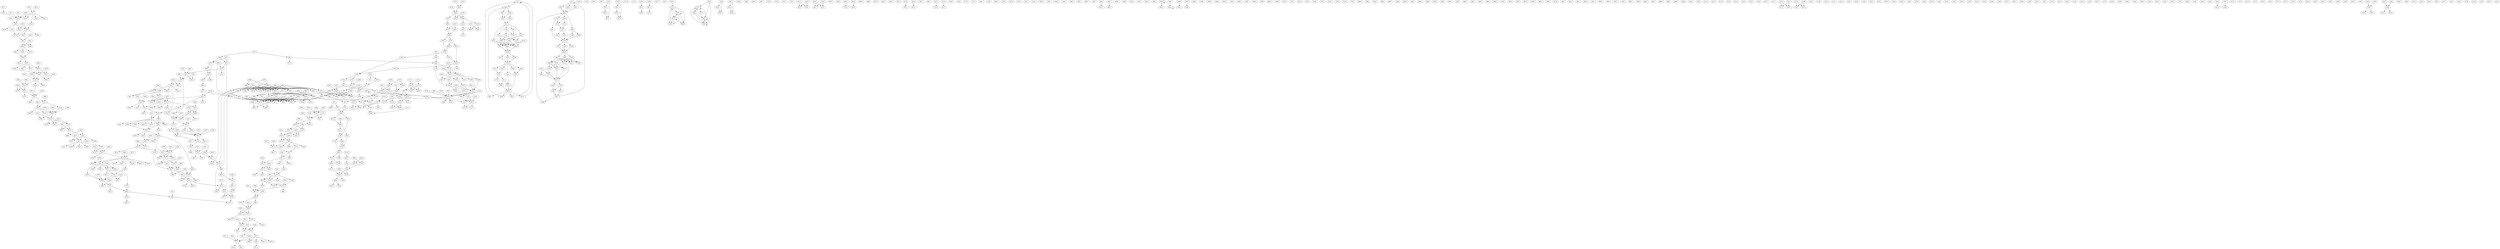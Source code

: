 digraph adj {
graph [k=96]
edge [d=-95]
"41+" [l=103 C=2040]
"41-" [l=103 C=2040]
"126+" [l=124 C=7395]
"126-" [l=124 C=7395]
"128+" [l=100 C=1275]
"128-" [l=100 C=1275]
"137+" [l=96 C=255]
"137-" [l=96 C=255]
"143+" [l=162 C=17085]
"143-" [l=162 C=17085]
"151+" [l=191 C=11500]
"151-" [l=191 C=11500]
"158+" [l=122 C=6885]
"158-" [l=122 C=6885]
"169+" [l=96 C=255]
"169-" [l=96 C=255]
"211+" [l=2666 C=58666]
"211-" [l=2666 C=58666]
"229+" [l=100 C=1275]
"229-" [l=100 C=1275]
"253+" [l=190 C=7638]
"253-" [l=190 C=7638]
"286+" [l=96 C=255]
"286-" [l=96 C=255]
"341+" [l=156 C=3469]
"341-" [l=156 C=3469]
"373+" [l=122 C=6885]
"373-" [l=122 C=6885]
"378+" [l=98 C=765]
"378-" [l=98 C=765]
"413+" [l=101 C=1530]
"413-" [l=101 C=1530]
"421+" [l=97 C=510]
"421-" [l=97 C=510]
"427+" [l=101 C=1530]
"427-" [l=101 C=1530]
"432+" [l=130 C=8925]
"432-" [l=130 C=8925]
"434+" [l=102 C=1785]
"434-" [l=102 C=1785]
"438+" [l=122 C=6885]
"438-" [l=122 C=6885]
"490+" [l=131 C=9180]
"490-" [l=131 C=9180]
"502+" [l=136 C=10455]
"502-" [l=136 C=10455]
"505+" [l=103 C=2040]
"505-" [l=103 C=2040]
"543+" [l=199 C=26520]
"543-" [l=199 C=26520]
"562+" [l=101 C=1530]
"562-" [l=101 C=1530]
"576+" [l=264 C=5717]
"576-" [l=264 C=5717]
"596+" [l=191 C=24480]
"596-" [l=191 C=24480]
"602+" [l=96 C=255]
"602-" [l=96 C=255]
"623+" [l=105 C=2550]
"623-" [l=105 C=2550]
"632+" [l=101 C=1530]
"632-" [l=101 C=1530]
"633+" [l=112 C=4335]
"633-" [l=112 C=4335]
"690+" [l=191 C=356]
"690-" [l=191 C=356]
"723+" [l=96 C=255]
"723-" [l=96 C=255]
"823+" [l=99 C=1020]
"823-" [l=99 C=1020]
"881+" [l=111 C=4080]
"881-" [l=111 C=4080]
"939+" [l=192 C=1519]
"939-" [l=192 C=1519]
"941+" [l=662 C=81199]
"941-" [l=662 C=81199]
"944+" [l=188 C=3096]
"944-" [l=188 C=3096]
"1030+" [l=119 C=6120]
"1030-" [l=119 C=6120]
"1097+" [l=121 C=632]
"1097-" [l=121 C=632]
"1098+" [l=136 C=279]
"1098-" [l=136 C=279]
"1105+" [l=169 C=4773]
"1105-" [l=169 C=4773]
"1224+" [l=121 C=6630]
"1224-" [l=121 C=6630]
"1245+" [l=252 C=4226]
"1245-" [l=252 C=4226]
"1271+" [l=254 C=6317]
"1271-" [l=254 C=6317]
"1272+" [l=228 C=1945]
"1272-" [l=228 C=1945]
"1323+" [l=191 C=3669]
"1323-" [l=191 C=3669]
"1360+" [l=156 C=2979]
"1360-" [l=156 C=2979]
"1379+" [l=425 C=61928]
"1379-" [l=425 C=61928]
"1382+" [l=195 C=6155]
"1382-" [l=195 C=6155]
"1387+" [l=299 C=2414]
"1387-" [l=299 C=2414]
"1398+" [l=438 C=14581]
"1398-" [l=438 C=14581]
"1399+" [l=242 C=9334]
"1399-" [l=242 C=9334]
"1414+" [l=2257 C=20965]
"1414-" [l=2257 C=20965]
"1662+" [l=188 C=4591]
"1662-" [l=188 C=4591]
"1702+" [l=315 C=4962]
"1702-" [l=315 C=4962]
"1703+" [l=112 C=557]
"1703-" [l=112 C=557]
"1739+" [l=149 C=7715]
"1739-" [l=149 C=7715]
"1807+" [l=2004 C=19679]
"1807-" [l=2004 C=19679]
"1819+" [l=234 C=5225]
"1819-" [l=234 C=5225]
"1880+" [l=146 C=3256]
"1880-" [l=146 C=3256]
"1881+" [l=188 C=5776]
"1881-" [l=188 C=5776]
"1914+" [l=541 C=7983]
"1914-" [l=541 C=7983]
"1923+" [l=191 C=386]
"1923-" [l=191 C=386]
"1981+" [l=191 C=1361]
"1981-" [l=191 C=1361]
"2033+" [l=168 C=1405]
"2033-" [l=168 C=1405]
"2039+" [l=481 C=11459]
"2039-" [l=481 C=11459]
"2090+" [l=127 C=132]
"2090-" [l=127 C=132]
"2114+" [l=470 C=1719]
"2114-" [l=470 C=1719]
"2142+" [l=1036 C=13080]
"2142-" [l=1036 C=13080]
"2156+" [l=155 C=1858]
"2156-" [l=155 C=1858]
"2188+" [l=149 C=6130]
"2188-" [l=149 C=6130]
"2237+" [l=393 C=1520]
"2237-" [l=393 C=1520]
"2254+" [l=324 C=3491]
"2254-" [l=324 C=3491]
"2256+" [l=190 C=2515]
"2256-" [l=190 C=2515]
"2303+" [l=186 C=439]
"2303-" [l=186 C=439]
"2349+" [l=191 C=2168]
"2349-" [l=191 C=2168]
"2359+" [l=213 C=5250]
"2359-" [l=213 C=5250]
"2376+" [l=295 C=2174]
"2376-" [l=295 C=2174]
"2435+" [l=167 C=2440]
"2435-" [l=167 C=2440]
"2449+" [l=191 C=3702]
"2449-" [l=191 C=3702]
"2502+" [l=101 C=13]
"2502-" [l=101 C=13]
"2506+" [l=191 C=550]
"2506-" [l=191 C=550]
"2525+" [l=189 C=1216]
"2525-" [l=189 C=1216]
"2543+" [l=725 C=8896]
"2543-" [l=725 C=8896]
"2565+" [l=401 C=7234]
"2565-" [l=401 C=7234]
"2575+" [l=239 C=2176]
"2575-" [l=239 C=2176]
"2580+" [l=314 C=1360]
"2580-" [l=314 C=1360]
"2596+" [l=250 C=1111]
"2596-" [l=250 C=1111]
"2600+" [l=249 C=1713]
"2600-" [l=249 C=1713]
"2607+" [l=211 C=1064]
"2607-" [l=211 C=1064]
"2613+" [l=191 C=2308]
"2613-" [l=191 C=2308]
"2643+" [l=189 C=3394]
"2643-" [l=189 C=3394]
"2651+" [l=191 C=7791]
"2651-" [l=191 C=7791]
"2662+" [l=209 C=10607]
"2662-" [l=209 C=10607]
"2684+" [l=192 C=4289]
"2684-" [l=192 C=4289]
"2710+" [l=191 C=1729]
"2710-" [l=191 C=1729]
"2742+" [l=229 C=1062]
"2742-" [l=229 C=1062]
"2752+" [l=146 C=1914]
"2752-" [l=146 C=1914]
"2791+" [l=231 C=879]
"2791-" [l=231 C=879]
"2797+" [l=117 C=107]
"2797-" [l=117 C=107]
"2800+" [l=331 C=2303]
"2800-" [l=331 C=2303]
"2807+" [l=147 C=2162]
"2807-" [l=147 C=2162]
"2811+" [l=274 C=1185]
"2811-" [l=274 C=1185]
"2814+" [l=131 C=74]
"2814-" [l=131 C=74]
"2837+" [l=110 C=61]
"2837-" [l=110 C=61]
"2842+" [l=212 C=578]
"2842-" [l=212 C=578]
"2844+" [l=147 C=297]
"2844-" [l=147 C=297]
"2867+" [l=191 C=340]
"2867-" [l=191 C=340]
"2878+" [l=229 C=876]
"2878-" [l=229 C=876]
"2919+" [l=191 C=316]
"2919-" [l=191 C=316]
"2924+" [l=169 C=484]
"2924-" [l=169 C=484]
"2939+" [l=131 C=472]
"2939-" [l=131 C=472]
"2944+" [l=141 C=226]
"2944-" [l=141 C=226]
"2945+" [l=191 C=1641]
"2945-" [l=191 C=1641]
"2946+" [l=122 C=191]
"2946-" [l=122 C=191]
"2963+" [l=181 C=369]
"2963-" [l=181 C=369]
"2966+" [l=109 C=51]
"2966-" [l=109 C=51]
"2976+" [l=191 C=1165]
"2976-" [l=191 C=1165]
"2980+" [l=351 C=1442]
"2980-" [l=351 C=1442]
"3013+" [l=361 C=1401]
"3013-" [l=361 C=1401]
"3023+" [l=292 C=1091]
"3023-" [l=292 C=1091]
"3033+" [l=285 C=1348]
"3033-" [l=285 C=1348]
"3035+" [l=146 C=220]
"3035-" [l=146 C=220]
"3057+" [l=166 C=304]
"3057-" [l=166 C=304]
"3058+" [l=191 C=351]
"3058-" [l=191 C=351]
"3067+" [l=421 C=1689]
"3067-" [l=421 C=1689]
"3070+" [l=98 C=41]
"3070-" [l=98 C=41]
"3077+" [l=137 C=973]
"3077-" [l=137 C=973]
"3084+" [l=118 C=54]
"3084-" [l=118 C=54]
"3090+" [l=191 C=543]
"3090-" [l=191 C=543]
"3094+" [l=178 C=300]
"3094-" [l=178 C=300]
"3103+" [l=191 C=264]
"3103-" [l=191 C=264]
"3112+" [l=194 C=1484]
"3112-" [l=194 C=1484]
"3120+" [l=126 C=164]
"3120-" [l=126 C=164]
"3133+" [l=191 C=550]
"3133-" [l=191 C=550]
"3134+" [l=113 C=51]
"3134-" [l=113 C=51]
"3148+" [l=148 C=180]
"3148-" [l=148 C=180]
"3175+" [l=144 C=117]
"3175-" [l=144 C=117]
"3178+" [l=191 C=356]
"3178-" [l=191 C=356]
"3179+" [l=96 C=25]
"3179-" [l=96 C=25]
"3180+" [l=96 C=255]
"3180-" [l=96 C=255]
"3183+" [l=191 C=408]
"3183-" [l=191 C=408]
"3185+" [l=131 C=115]
"3185-" [l=131 C=115]
"3187+" [l=144 C=148]
"3187-" [l=144 C=148]
"3192+" [l=218 C=383]
"3192-" [l=218 C=383]
"3201+" [l=107 C=39]
"3201-" [l=107 C=39]
"3206+" [l=171 C=325]
"3206-" [l=171 C=325]
"3207+" [l=173 C=203]
"3207-" [l=173 C=203]
"3208+" [l=442 C=1781]
"3208-" [l=442 C=1781]
"3212+" [l=191 C=221]
"3212-" [l=191 C=221]
"3221+" [l=118 C=54]
"3221-" [l=118 C=54]
"3223+" [l=259 C=845]
"3223-" [l=259 C=845]
"3224+" [l=130 C=533]
"3224-" [l=130 C=533]
"3225+" [l=107 C=29]
"3225-" [l=107 C=29]
"3233+" [l=191 C=316]
"3233-" [l=191 C=316]
"3234+" [l=115 C=41]
"3234-" [l=115 C=41]
"3235+" [l=169 C=232]
"3235-" [l=169 C=232]
"3245+" [l=117 C=82]
"3245-" [l=117 C=82]
"3248+" [l=101 C=174]
"3248-" [l=101 C=174]
"3250+" [l=101 C=12]
"3250-" [l=101 C=12]
"3251+" [l=130 C=89]
"3251-" [l=130 C=89]
"3252+" [l=248 C=892]
"3252-" [l=248 C=892]
"3254+" [l=191 C=435]
"3254-" [l=191 C=435]
"3256+" [l=106 C=35]
"3256-" [l=106 C=35]
"3262+" [l=150 C=182]
"3262-" [l=150 C=182]
"3263+" [l=125 C=62]
"3263-" [l=125 C=62]
"3282+" [l=131 C=91]
"3282-" [l=131 C=91]
"3294+" [l=191 C=445]
"3294-" [l=191 C=445]
"3296+" [l=191 C=357]
"3296-" [l=191 C=357]
"3298+" [l=167 C=274]
"3298-" [l=167 C=274]
"3301+" [l=185 C=367]
"3301-" [l=185 C=367]
"3324+" [l=191 C=363]
"3324-" [l=191 C=363]
"3328+" [l=160 C=222]
"3328-" [l=160 C=222]
"3331+" [l=154 C=277]
"3331-" [l=154 C=277]
"3333+" [l=191 C=230]
"3333-" [l=191 C=230]
"3335+" [l=157 C=344]
"3335-" [l=157 C=344]
"3340+" [l=203 C=439]
"3340-" [l=203 C=439]
"3341+" [l=130 C=109]
"3341-" [l=130 C=109]
"3342+" [l=158 C=202]
"3342-" [l=158 C=202]
"3345+" [l=131 C=72]
"3345-" [l=131 C=72]
"3348+" [l=191 C=281]
"3348-" [l=191 C=281]
"3352+" [l=152 C=182]
"3352-" [l=152 C=182]
"3354+" [l=125 C=75]
"3354-" [l=125 C=75]
"3355+" [l=142 C=163]
"3355-" [l=142 C=163]
"3358+" [l=143 C=99]
"3358-" [l=143 C=99]
"3360+" [l=117 C=80]
"3360-" [l=117 C=80]
"3362+" [l=220 C=501]
"3362-" [l=220 C=501]
"3363+" [l=143 C=103]
"3363-" [l=143 C=103]
"3368+" [l=140 C=103]
"3368-" [l=140 C=103]
"3369+" [l=162 C=197]
"3369-" [l=162 C=197]
"3370+" [l=143 C=109]
"3370-" [l=143 C=109]
"3371+" [l=113 C=48]
"3371-" [l=113 C=48]
"3382+" [l=155 C=175]
"3382-" [l=155 C=175]
"3385+" [l=143 C=97]
"3385-" [l=143 C=97]
"3388+" [l=140 C=125]
"3388-" [l=140 C=125]
"3389+" [l=191 C=306]
"3389-" [l=191 C=306]
"3392+" [l=114 C=52]
"3392-" [l=114 C=52]
"3393+" [l=134 C=156]
"3393-" [l=134 C=156]
"3394+" [l=156 C=193]
"3394-" [l=156 C=193]
"3396+" [l=136 C=93]
"3396-" [l=136 C=93]
"3397+" [l=108 C=47]
"3397-" [l=108 C=47]
"3400+" [l=157 C=329]
"3400-" [l=157 C=329]
"3402+" [l=148 C=179]
"3402-" [l=148 C=179]
"3405+" [l=121 C=70]
"3405-" [l=121 C=70]
"3409+" [l=134 C=96]
"3409-" [l=134 C=96]
"3411+" [l=118 C=48]
"3411-" [l=118 C=48]
"3413+" [l=129 C=107]
"3413-" [l=129 C=107]
"3414+" [l=130 C=84]
"3414-" [l=130 C=84]
"3417+" [l=164 C=198]
"3417-" [l=164 C=198]
"3422+" [l=126 C=93]
"3422-" [l=126 C=93]
"3423+" [l=112 C=44]
"3423-" [l=112 C=44]
"3425+" [l=117 C=60]
"3425-" [l=117 C=60]
"3426+" [l=149 C=125]
"3426-" [l=149 C=125]
"3427+" [l=140 C=288]
"3427-" [l=140 C=288]
"3431+" [l=141 C=127]
"3431-" [l=141 C=127]
"3432+" [l=124 C=71]
"3432-" [l=124 C=71]
"3435+" [l=113 C=56]
"3435-" [l=113 C=56]
"3436+" [l=126 C=105]
"3436-" [l=126 C=105]
"3437+" [l=144 C=136]
"3437-" [l=144 C=136]
"3439+" [l=158 C=186]
"3439-" [l=158 C=186]
"3441+" [l=140 C=127]
"3441-" [l=140 C=127]
"3442+" [l=191 C=335]
"3442-" [l=191 C=335]
"3444+" [l=126 C=82]
"3444-" [l=126 C=82]
"3446+" [l=140 C=139]
"3446-" [l=140 C=139]
"3447+" [l=139 C=134]
"3447-" [l=139 C=134]
"3448+" [l=127 C=81]
"3448-" [l=127 C=81]
"3450+" [l=141 C=186]
"3450-" [l=141 C=186]
"3451+" [l=141 C=161]
"3451-" [l=141 C=161]
"3452+" [l=167 C=225]
"3452-" [l=167 C=225]
"3453+" [l=127 C=103]
"3453-" [l=127 C=103]
"3455+" [l=148 C=150]
"3455-" [l=148 C=150]
"3456+" [l=190 C=1724]
"3456-" [l=190 C=1724]
"3457+" [l=191 C=1130]
"3457-" [l=191 C=1130]
"3458+" [l=130 C=142]
"3458-" [l=130 C=142]
"3459+" [l=114 C=66]
"3459-" [l=114 C=66]
"3460+" [l=162 C=174]
"3460-" [l=162 C=174]
"3461+" [l=132 C=140]
"3461-" [l=132 C=140]
"3462+" [l=128 C=68]
"3462-" [l=128 C=68]
"3463+" [l=119 C=49]
"3463-" [l=119 C=49]
"3464+" [l=157 C=243]
"3464-" [l=157 C=243]
"3465+" [l=118 C=50]
"3465-" [l=118 C=50]
"3466+" [l=123 C=66]
"3466-" [l=123 C=66]
"3467+" [l=133 C=94]
"3467-" [l=133 C=94]
"3468+" [l=158 C=191]
"3468-" [l=158 C=191]
"3469+" [l=155 C=168]
"3469-" [l=155 C=168]
"3470+" [l=150 C=237]
"3470-" [l=150 C=237]
"3471+" [l=141 C=126]
"3471-" [l=141 C=126]
"3472+" [l=141 C=112]
"3472-" [l=141 C=112]
"3473+" [l=120 C=60]
"3473-" [l=120 C=60]
"3474+" [l=145 C=158]
"3474-" [l=145 C=158]
"3475+" [l=145 C=100]
"3475-" [l=145 C=100]
"3476+" [l=125 C=71]
"3476-" [l=125 C=71]
"3477+" [l=132 C=162]
"3477-" [l=132 C=162]
"3478+" [l=187 C=230]
"3478-" [l=187 C=230]
"3479+" [l=141 C=116]
"3479-" [l=141 C=116]
"3480+" [l=144 C=106]
"3480-" [l=144 C=106]
"3481+" [l=161 C=151]
"3481-" [l=161 C=151]
"3482+" [l=142 C=108]
"3482-" [l=142 C=108]
"3483+" [l=118 C=58]
"3483-" [l=118 C=58]
"3484+" [l=153 C=156]
"3484-" [l=153 C=156]
"3485+" [l=112 C=47]
"3485-" [l=112 C=47]
"3486+" [l=147 C=176]
"3486-" [l=147 C=176]
"3487+" [l=137 C=101]
"3487-" [l=137 C=101]
"3488+" [l=152 C=191]
"3488-" [l=152 C=191]
"3489+" [l=128 C=67]
"3489-" [l=128 C=67]
"3490+" [l=143 C=139]
"3490-" [l=143 C=139]
"3491+" [l=136 C=156]
"3491-" [l=136 C=156]
"3492+" [l=135 C=103]
"3492-" [l=135 C=103]
"3494+" [l=105 C=25]
"3494-" [l=105 C=25]
"3495+" [l=138 C=102]
"3495-" [l=138 C=102]
"3496+" [l=110 C=40]
"3496-" [l=110 C=40]
"3497+" [l=139 C=101]
"3497-" [l=139 C=101]
"3498+" [l=137 C=95]
"3498-" [l=137 C=95]
"3499+" [l=144 C=231]
"3499-" [l=144 C=231]
"3500+" [l=101 C=13]
"3500-" [l=101 C=13]
"3501+" [l=146 C=102]
"3501-" [l=146 C=102]
"3502+" [l=196 C=367]
"3502-" [l=196 C=367]
"3503+" [l=106 C=28]
"3503-" [l=106 C=28]
"3504+" [l=126 C=94]
"3504-" [l=126 C=94]
"3506+" [l=146 C=120]
"3506-" [l=146 C=120]
"3507+" [l=116 C=64]
"3507-" [l=116 C=64]
"3508+" [l=112 C=77]
"3508-" [l=112 C=77]
"3509+" [l=119 C=65]
"3509-" [l=119 C=65]
"3510+" [l=105 C=34]
"3510-" [l=105 C=34]
"3545+" [l=179 C=21420]
"3545-" [l=179 C=21420]
"3567+" [l=99 C=1020]
"3567-" [l=99 C=1020]
"3570+" [l=104 C=2295]
"3570-" [l=104 C=2295]
"3572+" [l=99 C=1020]
"3572-" [l=99 C=1020]
"3579+" [l=226 C=33405]
"3579-" [l=226 C=33405]
"3580+" [l=140 C=11475]
"3580-" [l=140 C=11475]
"3596+" [l=332 C=7657]
"3596-" [l=332 C=7657]
"3597+" [l=539 C=113220]
"3597-" [l=539 C=113220]
"3605+" [l=140 C=11475]
"3605-" [l=140 C=11475]
"3611+" [l=119 C=6120]
"3611-" [l=119 C=6120]
"3621+" [l=15332 C=179972]
"3621-" [l=15332 C=179972]
"3625+" [l=181 C=21930]
"3625-" [l=181 C=21930]
"3629+" [l=104 C=2295]
"3629-" [l=104 C=2295]
"3645+" [l=28978 C=359790]
"3645-" [l=28978 C=359790]
"3657+" [l=476 C=6378]
"3657-" [l=476 C=6378]
"3660+" [l=126 C=7905]
"3660-" [l=126 C=7905]
"3661+" [l=142 C=11985]
"3661-" [l=142 C=11985]
"3680+" [l=69435 C=850150]
"3680-" [l=69435 C=850150]
"3685+" [l=120 C=6375]
"3685-" [l=120 C=6375]
"3690+" [l=4192 C=49158]
"3690-" [l=4192 C=49158]
"3697+" [l=101 C=1530]
"3697-" [l=101 C=1530]
"3702+" [l=28972 C=370457]
"3702-" [l=28972 C=370457]
"3704+" [l=98 C=765]
"3704-" [l=98 C=765]
"3716+" [l=200 C=7455]
"3716-" [l=200 C=7455]
"3722+" [l=3431 C=30901]
"3722-" [l=3431 C=30901]
"3731+" [l=594 C=9225]
"3731-" [l=594 C=9225]
"3739+" [l=9783 C=124605]
"3739-" [l=9783 C=124605]
"3741+" [l=272 C=4120]
"3741-" [l=272 C=4120]
"3746+" [l=39179 C=443114]
"3746-" [l=39179 C=443114]
"3759+" [l=6761 C=64604]
"3759-" [l=6761 C=64604]
"3787+" [l=407 C=7916]
"3787-" [l=407 C=7916]
"3809+" [l=30210 C=346805]
"3809-" [l=30210 C=346805]
"3829+" [l=295 C=4135]
"3829-" [l=295 C=4135]
"3838+" [l=971 C=5555]
"3838-" [l=971 C=5555]
"3839+" [l=14465 C=160017]
"3839-" [l=14465 C=160017]
"3843+" [l=771 C=4324]
"3843-" [l=771 C=4324]
"3846+" [l=6053 C=49506]
"3846-" [l=6053 C=49506]
"3848+" [l=12911 C=129854]
"3848-" [l=12911 C=129854]
"3849+" [l=302 C=5081]
"3849-" [l=302 C=5081]
"3865+" [l=4472 C=37907]
"3865-" [l=4472 C=37907]
"3867+" [l=1890 C=12838]
"3867-" [l=1890 C=12838]
"3872+" [l=239 C=7368]
"3872-" [l=239 C=7368]
"3880+" [l=2183 C=17392]
"3880-" [l=2183 C=17392]
"3886+" [l=437 C=3595]
"3886-" [l=437 C=3595]
"3887+" [l=539 C=12165]
"3887-" [l=539 C=12165]
"3893+" [l=856 C=4445]
"3893-" [l=856 C=4445]
"3897+" [l=1692 C=15903]
"3897-" [l=1692 C=15903]
"3898+" [l=491 C=7209]
"3898-" [l=491 C=7209]
"3901+" [l=385 C=2629]
"3901-" [l=385 C=2629]
"3909+" [l=453 C=2017]
"3909-" [l=453 C=2017]
"3919+" [l=31601 C=360577]
"3919-" [l=31601 C=360577]
"3924+" [l=22950 C=260538]
"3924-" [l=22950 C=260538]
"3925+" [l=8061 C=88638]
"3925-" [l=8061 C=88638]
"3926+" [l=938 C=5036]
"3926-" [l=938 C=5036]
"3927+" [l=503 C=2159]
"3927-" [l=503 C=2159]
"3929+" [l=301 C=6087]
"3929-" [l=301 C=6087]
"3930+" [l=388 C=1346]
"3930-" [l=388 C=1346]
"3931+" [l=1922 C=12272]
"3931-" [l=1922 C=12272]
"3934+" [l=191 C=214]
"3934-" [l=191 C=214]
"3935+" [l=262 C=365]
"3935-" [l=262 C=365]
"3937+" [l=204 C=5920]
"3937-" [l=204 C=5920]
"3938+" [l=300 C=5810]
"3938-" [l=300 C=5810]
"3940+" [l=512 C=106335]
"3940-" [l=512 C=106335]
"3941+" [l=4413 C=940799]
"3941-" [l=4413 C=940799]
"3942+" [l=616 C=80696]
"3942-" [l=616 C=80696]
"3945+" [l=660 C=66022]
"3945-" [l=660 C=66022]
"3949+" [l=1499 C=201788]
"3949-" [l=1499 C=201788]
"3960+" [l=191 C=0]
"3960-" [l=191 C=0]
"3972+" [l=191 C=0]
"3972-" [l=191 C=0]
"4027+" [l=191 C=0]
"4027-" [l=191 C=0]
"4065+" [l=7275 C=213829]
"4065-" [l=7275 C=213829]
"4066+" [l=45625 C=906945]
"4066-" [l=45625 C=906945]
"4067+" [l=73615 C=1005237]
"4067-" [l=73615 C=1005237]
"4068+" [l=79358 C=1094126]
"4068-" [l=79358 C=1094126]
"4069+" [l=4056 C=214357]
"4069-" [l=4056 C=214357]
"4070+" [l=1958 C=25502]
"4070-" [l=1958 C=25502]
"4071+" [l=6895 C=159911]
"4071-" [l=6895 C=159911]
"4072+" [l=10642 C=404037]
"4072-" [l=10642 C=404037]
"4073+" [l=4318 C=129219]
"4073-" [l=4318 C=129219]
"4074+" [l=4769 C=188906]
"4074-" [l=4769 C=188906]
"4076+" [l=1896 C=188352]
"4076-" [l=1896 C=188352]
"4077+" [l=3461 C=152660]
"4077-" [l=3461 C=152660]
"4078+" [l=25906 C=720814]
"4078-" [l=25906 C=720814]
"4079+" [l=48336 C=798175]
"4079-" [l=48336 C=798175]
"4080+" [l=11754 C=240314]
"4080-" [l=11754 C=240314]
"4081+" [l=4125 C=145183]
"4081-" [l=4125 C=145183]
"4082+" [l=9245 C=195950]
"4082-" [l=9245 C=195950]
"4083+" [l=2926 C=131023]
"4083-" [l=2926 C=131023]
"4084+" [l=12896 C=175026]
"4084-" [l=12896 C=175026]
"4085+" [l=4012 C=86008]
"4085-" [l=4012 C=86008]
"4086+" [l=95332 C=1430962]
"4086-" [l=95332 C=1430962]
"4087+" [l=7806 C=285575]
"4087-" [l=7806 C=285575]
"4088+" [l=29097 C=364877]
"4088-" [l=29097 C=364877]
"4089+" [l=7926 C=165341]
"4089-" [l=7926 C=165341]
"4090+" [l=8790 C=359484]
"4090-" [l=8790 C=359484]
"4091+" [l=11662 C=226255]
"4091-" [l=11662 C=226255]
"4093+" [l=17296 C=281034]
"4093-" [l=17296 C=281034]
"4094+" [l=33106 C=446378]
"4094-" [l=33106 C=446378]
"4095+" [l=3918 C=106269]
"4095-" [l=3918 C=106269]
"4096+" [l=87380 C=1184012]
"4096-" [l=87380 C=1184012]
"4097+" [l=3683 C=51690]
"4097-" [l=3683 C=51690]
"4098+" [l=4280 C=54522]
"4098-" [l=4280 C=54522]
"4100+" [l=4187 C=161400]
"4100-" [l=4187 C=161400]
"4101+" [l=1858 C=121617]
"4101-" [l=1858 C=121617]
"4102+" [l=10906 C=234228]
"4102-" [l=10906 C=234228]
"4103+" [l=3284 C=101829]
"4103-" [l=3284 C=101829]
"4104+" [l=3739 C=46991]
"4104-" [l=3739 C=46991]
"4105+" [l=43241 C=566943]
"4105-" [l=43241 C=566943]
"4106+" [l=21711 C=283958]
"4106-" [l=21711 C=283958]
"4107+" [l=41727 C=616688]
"4107-" [l=41727 C=616688]
"4112+" [l=10346 C=109481]
"4112-" [l=10346 C=109481]
"4113+" [l=49339 C=672161]
"4113-" [l=49339 C=672161]
"4119+" [l=24055 C=250775]
"4119-" [l=24055 C=250775]
"4120+" [l=100520 C=1430815]
"4120-" [l=100520 C=1430815]
"4122+" [l=74743 C=910637]
"4122-" [l=74743 C=910637]
"4123+" [l=8169 C=77005]
"4123-" [l=8169 C=77005]
"4125+" [l=43392 C=554414]
"4125-" [l=43392 C=554414]
"4126+" [l=12801 C=224667]
"4126-" [l=12801 C=224667]
"4127+" [l=40641 C=508546]
"4127-" [l=40641 C=508546]
"4128+" [l=27080 C=462036]
"4128-" [l=27080 C=462036]
"4129+" [l=8921 C=76687]
"4129-" [l=8921 C=76687]
"4130+" [l=28570 C=432891]
"4130-" [l=28570 C=432891]
"4131+" [l=106546 C=1384239]
"4131-" [l=106546 C=1384239]
"4132+" [l=43102 C=494678]
"4132-" [l=43102 C=494678]
"4133+" [l=68533 C=766922]
"4133-" [l=68533 C=766922]
"4134+" [l=78304 C=948695]
"4134-" [l=78304 C=948695]
"4135+" [l=22787 C=265426]
"4135-" [l=22787 C=265426]
"4136+" [l=35456 C=434016]
"4136-" [l=35456 C=434016]
"4137+" [l=12376 C=521785]
"4137-" [l=12376 C=521785]
"4138+" [l=119311 C=1580547]
"4138-" [l=119311 C=1580547]
"4139+" [l=8685 C=88426]
"4139-" [l=8685 C=88426]
"4140+" [l=50108 C=616135]
"4140-" [l=50108 C=616135]
"4142+" [l=36188 C=386694]
"4142-" [l=36188 C=386694]
"4143+" [l=46569 C=590401]
"4143-" [l=46569 C=590401]
"4144+" [l=177391 C=2187762]
"4144-" [l=177391 C=2187762]
"4145+" [l=71866 C=803017]
"4145-" [l=71866 C=803017]
"4146+" [l=79536 C=982552]
"4146-" [l=79536 C=982552]
"4147+" [l=16747 C=164565]
"4147-" [l=16747 C=164565]
"4148+" [l=28575 C=372122]
"4148-" [l=28575 C=372122]
"4149+" [l=63478 C=688227]
"4149-" [l=63478 C=688227]
"4150+" [l=10281 C=99092]
"4150-" [l=10281 C=99092]
"4151+" [l=19088 C=183359]
"4151-" [l=19088 C=183359]
"4152+" [l=10456 C=97563]
"4152-" [l=10456 C=97563]
"4153+" [l=96311 C=1463706]
"4153-" [l=96311 C=1463706]
"4154+" [l=40695 C=566363]
"4154-" [l=40695 C=566363]
"4155+" [l=88133 C=1041639]
"4155-" [l=88133 C=1041639]
"4157+" [l=20604 C=201342]
"4157-" [l=20604 C=201342]
"4158+" [l=24557 C=353900]
"4158-" [l=24557 C=353900]
"4159+" [l=12551 C=126540]
"4159-" [l=12551 C=126540]
"4160+" [l=48273 C=537131]
"4160-" [l=48273 C=537131]
"4161+" [l=5265 C=52451]
"4161-" [l=5265 C=52451]
"4162+" [l=15150 C=175980]
"4162-" [l=15150 C=175980]
"4163+" [l=46980 C=506693]
"4163-" [l=46980 C=506693]
"4164+" [l=41500 C=405236]
"4164-" [l=41500 C=405236]
"4165+" [l=5666 C=40749]
"4165-" [l=5666 C=40749]
"4166+" [l=52844 C=727030]
"4166-" [l=52844 C=727030]
"4167+" [l=53590 C=697224]
"4167-" [l=53590 C=697224]
"4168+" [l=14732 C=163432]
"4168-" [l=14732 C=163432]
"4169+" [l=27065 C=315316]
"4169-" [l=27065 C=315316]
"4170+" [l=38456 C=527635]
"4170-" [l=38456 C=527635]
"4171+" [l=1707 C=34203]
"4171-" [l=1707 C=34203]
"4172+" [l=18621 C=288498]
"4172-" [l=18621 C=288498]
"4173+" [l=95917 C=1267387]
"4173-" [l=95917 C=1267387]
"4174+" [l=262926 C=3265443]
"4174-" [l=262926 C=3265443]
"4175+" [l=9725 C=86822]
"4175-" [l=9725 C=86822]
"4176+" [l=51554 C=638014]
"4176-" [l=51554 C=638014]
"4177+" [l=37923 C=410259]
"4177-" [l=37923 C=410259]
"4182+" [l=5709 C=51649]
"4182-" [l=5709 C=51649]
"4184+" [l=246995 C=3061526]
"4184-" [l=246995 C=3061526]
"4185+" [l=51721 C=641917]
"4185-" [l=51721 C=641917]
"4186+" [l=8018 C=82973]
"4186-" [l=8018 C=82973]
"4187+" [l=6615 C=56296]
"4187-" [l=6615 C=56296]
"4190+" [l=1829 C=21832]
"4190-" [l=1829 C=21832]
"4191+" [l=14738 C=194356]
"4191-" [l=14738 C=194356]
"4192+" [l=111604 C=1460579]
"4192-" [l=111604 C=1460579]
"4193+" [l=9361 C=159023]
"4193-" [l=9361 C=159023]
"4194+" [l=9536 C=175757]
"4194-" [l=9536 C=175757]
"4195+" [l=27516 C=412850]
"4195-" [l=27516 C=412850]
"4196+" [l=25726 C=369994]
"4196-" [l=25726 C=369994]
"4197+" [l=35266 C=472952]
"4197-" [l=35266 C=472952]
"4198+" [l=5400 C=98700]
"4198-" [l=5400 C=98700]
"4199+" [l=21117 C=297893]
"4199-" [l=21117 C=297893]
"4200+" [l=9629 C=107841]
"4200-" [l=9629 C=107841]
"4201+" [l=106782 C=1333470]
"4201-" [l=106782 C=1333470]
"4202+" [l=80356 C=1116041]
"4202-" [l=80356 C=1116041]
"4203+" [l=15031 C=176802]
"4203-" [l=15031 C=176802]
"4204+" [l=13203 C=210722]
"4204-" [l=13203 C=210722]
"4205+" [l=41064 C=617599]
"4205-" [l=41064 C=617599]
"4207+" [l=13479 C=147635]
"4207-" [l=13479 C=147635]
"4208+" [l=2529 C=18491]
"4208-" [l=2529 C=18491]
"4209+" [l=87598 C=1482510]
"4209-" [l=87598 C=1482510]
"4210+" [l=95072 C=1303006]
"4210-" [l=95072 C=1303006]
"4211+" [l=113210 C=1481722]
"4211-" [l=113210 C=1481722]
"4212+" [l=42946 C=509862]
"4212-" [l=42946 C=509862]
"4213+" [l=57918 C=712459]
"4213-" [l=57918 C=712459]
"4214+" [l=57450 C=623348]
"4214-" [l=57450 C=623348]
"4215+" [l=133287 C=1593284]
"4215-" [l=133287 C=1593284]
"4216+" [l=100691 C=1579432]
"4216-" [l=100691 C=1579432]
"4217+" [l=19583 C=198558]
"4217-" [l=19583 C=198558]
"4218+" [l=64447 C=665579]
"4218-" [l=64447 C=665579]
"4219+" [l=7766 C=63550]
"4219-" [l=7766 C=63550]
"4220+" [l=56821 C=894283]
"4220-" [l=56821 C=894283]
"4221+" [l=16349 C=169458]
"4221-" [l=16349 C=169458]
"41+" -> "3221+"
"41+" -> "3324+" [d=-70]
"41+" -> "3262+" [d=-68]
"41+" -> "3342+" [d=-52]
"41+" -> "432+" [d=-28]
"41-" -> "3453+"
"41-" -> "3431-" [d=-94]
"126+" -> "2684-"
"126+" -> "128+" [d=-91]
"126+" -> "3482+" [d=-91]
"126-" -> "2963+"
"126-" -> "562-" [d=-72]
"126-" -> "3341+" [d=-72]
"128+" -> "3452+"
"128+" -> "1923-" [d=-87]
"128+" -> "3035+" [d=-71]
"128+" -> "3570+" [d=-71]
"128-" -> "3392-"
"128-" -> "126-" [d=-91]
"137+" -> "3358+"
"137+" -> "3572+"
"137-" -> "3486+"
"137-" -> "3570-"
"143+" -> "3354+"
"143+" -> "2506-" [d=-61]
"143+" -> "490+" [d=-25]
"143+" -> "3448+" [d=-25]
"143-" -> "3503+"
"143-" -> "3442+" [d=-63]
"143-" -> "632+" [d=-41]
"151+" -> "3942+"
"151-" -> "3937-"
"151-" -> "1662-" [d=-79]
"151-" -> "1881+" [d=-79]
"158+" -> "3437+"
"158+" -> "3444+" [d=-78]
"158+" -> "378-" [d=-69]
"158-" -> "2867+"
"158-" -> "3389-" [d=-69]
"158-" -> "4101-" [d=-47]
"169+" -> "3411+"
"169+" -> "373+" [d=-79]
"169-" -> "3090+"
"169-" -> "3254+" [d=-91]
"169-" -> "3491+" [d=-35]
"169-" -> "3463+" [d=-29]
"169-" -> "3413+" [d=-20]
"169-" -> "602-" [d=-16]
"169-" -> "3405+" [d=-16]
"211+" -> "4208+"
"229+" -> "3058+"
"229+" -> "3296-" [d=-93]
"229+" -> "3459+" [d=-74]
"229+" -> "623+" [d=-71]
"229+" -> "3369+" [d=-71]
"229-" -> "3496-"
"229-" -> "3940+" [d=-55]
"253+" -> "1379+" [d=-94]
"253-" -> "3945+" [d=-94]
"286+" -> "3417+"
"286-" -> "576+"
"286-" -> "3605-" [d=-82]
"341+" -> "1105+"
"341-" -> "1360-" [d=-60]
"341-" -> "2752+" [d=-50]
"373+" -> "2303+"
"373+" -> "378+" [d=-86]
"373-" -> "690-"
"373-" -> "169-" [d=-79]
"378+" -> "3396-"
"378+" -> "158-" [d=-69]
"378-" -> "2837+"
"378-" -> "373-" [d=-86]
"413+" -> "3360+"
"413+" -> "3629+"
"413-" -> "3507+"
"413-" -> "3625-"
"421+" -> "3256+"
"421+" -> "3450+" [d=-94]
"421+" -> "427+" [d=-92]
"421+" -> "2797+" [d=-92]
"421-" -> "3492-"
"421-" -> "3629-"
"427+" -> "2844+"
"427+" -> "3508+" [d=-90]
"427+" -> "2966+" [d=-82]
"427+" -> "3475-" [d=-41]
"427+" -> "3545-" [d=-41]
"427-" -> "3427-"
"427-" -> "421-" [d=-92]
"432+" -> "434+"
"432-" -> "3471+"
"432-" -> "3183-" [d=-92]
"432-" -> "3207+" [d=-91]
"432-" -> "3388-" [d=-71]
"432-" -> "41-" [d=-28]
"434+" -> "3355+"
"434+" -> "3414+" [d=-87]
"434+" -> "438+" [d=-83]
"434-" -> "432-"
"434-" -> "3282-"
"438+" -> "3500+"
"438+" -> "3425-" [d=-74]
"438+" -> "3579+" [d=-55]
"438-" -> "3324-"
"438-" -> "3451-" [d=-91]
"438-" -> "434-" [d=-83]
"490+" -> "3348-"
"490+" -> "3478-" [d=-90]
"490+" -> "3567-" [d=-71]
"490-" -> "3094+"
"490-" -> "143-" [d=-25]
"502+" -> "3212+"
"502+" -> "3611-" [d=-59]
"502-" -> "3468+"
"502-" -> "505+" [d=-80]
"505+" -> "3442-"
"505+" -> "3426-" [d=-50]
"505+" -> "3501+" [d=-47]
"505+" -> "633-" [d=-44]
"505-" -> "3480+"
"505-" -> "502+" [d=-80]
"543+" -> "3345-"
"543+" -> "3940-" [d=-25]
"543-" -> "2502+"
"543-" -> "3382+" [d=-40]
"543-" -> "3545+" [d=-40]
"562+" -> "3495+"
"562+" -> "126+" [d=-72]
"562-" -> "3235+"
"562-" -> "3402+" [d=-88]
"562-" -> "4074+" [d=-86]
"576-" -> "286+"
"596+" -> "3580+"
"596-" -> "3660-" [d=-78]
"602+" -> "690+"
"602+" -> "169+" [d=-16]
"602-" -> "2613+"
"602-" -> "3661+" [d=-75]
"623+" -> "3201+"
"623+" -> "3178-" [d=-90]
"623+" -> "3704-" [d=-49]
"623-" -> "3435+"
"623-" -> "229-" [d=-71]
"632+" -> "633+"
"632+" -> "3370-"
"632-" -> "3432-"
"632-" -> "3509+" [d=-91]
"632-" -> "143+" [d=-41]
"633+" -> "3120+"
"633+" -> "505-" [d=-44]
"633-" -> "632-"
"633-" -> "3439+"
"690+" -> "373+"
"690-" -> "3405+"
"690-" -> "602-"
"723+" -> "2919-"
"723+" -> "3605+" [d=-84]
"723-" -> "3385+"
"723-" -> "3685-"
"823+" -> "3935+"
"823+" -> "3572-" [d=-84]
"823-" -> "1224-"
"823-" -> "3469+"
"881+" -> "3462+"
"881+" -> "3579-"
"881-" -> "3660+"
"881-" -> "3368-"
"939+" -> "941+" [d=-94]
"939-" -> "4107+" [d=-87]
"941+" -> "1739-"
"941+" -> "2349+"
"941-" -> "1819-"
"941-" -> "939-" [d=-94]
"941-" -> "2254-" [d=-91]
"941-" -> "1703-" [d=-87]
"941-" -> "4210+" [d=-87]
"944+" -> "4068-" [d=-93]
"944+" -> "4076+" [d=-93]
"944+" -> "4077+" [d=-93]
"944-" -> "4100+"
"944-" -> "4137-"
"1030+" -> "3394+"
"1030+" -> "1923+" [d=-77]
"1030+" -> "2684+" [d=-61]
"1030+" -> "1224+" [d=-52]
"1030-" -> "2613-"
"1030-" -> "3661-" [d=-66]
"1097+" -> "1098+"
"1097+" -> "1914-"
"1097-" -> "3731-"
"1098+" -> "4083-"
"1098-" -> "1097-"
"1105+" -> "1382-"
"1105+" -> "3112+"
"1105-" -> "341-"
"1105-" -> "2710+"
"1224+" -> "823+"
"1224+" -> "3470+"
"1224-" -> "3233+"
"1224-" -> "3506-" [d=-88]
"1224-" -> "1030-" [d=-52]
"1245+" -> "2752+"
"1245-" -> "1379-" [d=-90]
"1271+" -> "1272+"
"1271+" -> "2807-" [d=-14]
"1272+" -> "4097-"
"1272+" -> "4102+"
"1272+" -> "4130-"
"1272-" -> "1271-"
"1323+" -> "1379+"
"1323-" -> "3945+" [d=-94]
"1360+" -> "2710-"
"1360+" -> "341+" [d=-60]
"1360-" -> "3949+" [d=-55]
"1379+" -> "1398+"
"1379+" -> "1245+" [d=-90]
"1379+" -> "1382+" [d=-68]
"1379+" -> "2039+" [d=-67]
"1379+" -> "3112-" [d=-67]
"1379-" -> "1323-"
"1379-" -> "253-" [d=-94]
"1379-" -> "2449+" [d=-94]
"1382+" -> "1105-"
"1382-" -> "1379-" [d=-68]
"1387-" -> "3248+"
"1398+" -> "1399+"
"1398-" -> "1379-"
"1399+" -> "3949+"
"1399-" -> "1398-"
"1399-" -> "2039-"
"1662+" -> "151+" [d=-79]
"1662-" -> "3949-" [d=-92]
"1702+" -> "1703+"
"1702-" -> "4096+" [d=-87]
"1702-" -> "4138-" [d=-87]
"1703+" -> "941+" [d=-87]
"1703-" -> "1702-"
"1703-" -> "4107+" [d=-15]
"1739+" -> "941-"
"1739-" -> "2651+"
"1739-" -> "2188-" [d=-53]
"1819+" -> "941+"
"1819-" -> "4096+" [d=-70]
"1819-" -> "4138-" [d=-70]
"1880+" -> "3829-"
"1880+" -> "3872+"
"1880-" -> "3716-"
"1880-" -> "3787+"
"1881+" -> "3949-" [d=-92]
"1881-" -> "151+" [d=-79]
"1914+" -> "1097-"
"1914-" -> "4193+"
"1914-" -> "4194+"
"1923+" -> "128-" [d=-87]
"1923-" -> "1030-" [d=-77]
"1981+" -> "4096-" [d=-77]
"1981+" -> "4153-" [d=-77]
"1981+" -> "4199+" [d=-77]
"1981+" -> "4210-" [d=-77]
"1981-" -> "3945-"
"2033+" -> "4212-"
"2033-" -> "2976+"
"2039+" -> "1399+"
"2039-" -> "1379-" [d=-67]
"2090-" -> "3492-"
"2090-" -> "3629-"
"2142+" -> "3972-"
"2156+" -> "2543-"
"2156+" -> "3741-"
"2156-" -> "3787-"
"2156-" -> "3849-"
"2188+" -> "2349-"
"2188+" -> "1739+" [d=-53]
"2188-" -> "3942-"
"2254+" -> "941+" [d=-91]
"2254-" -> "4096+" [d=-70]
"2254-" -> "4138-" [d=-70]
"2256+" -> "3417+"
"2256-" -> "4072+"
"2256-" -> "4073+"
"2303+" -> "4101-" [d=-74]
"2303-" -> "373-"
"2349+" -> "2188-"
"2349-" -> "941-"
"2359+" -> "3829+"
"2359+" -> "3872-" [d=-39]
"2376+" -> "2600-"
"2435+" -> "3657-"
"2435+" -> "4166-"
"2435-" -> "3741+"
"2435-" -> "3887-"
"2449+" -> "3945+"
"2449-" -> "1379+" [d=-94]
"2502-" -> "543+"
"2506+" -> "143-" [d=-61]
"2506-" -> "3567-"
"2525+" -> "3179+"
"2543+" -> "2156-"
"2543-" -> "3596-"
"2565+" -> "3621-"
"2565-" -> "4148+"
"2575+" -> "3077+"
"2575-" -> "3596+"
"2596+" -> "4103+" [d=-80]
"2600+" -> "2376-"
"2600+" -> "4122+"
"2600-" -> "2946-"
"2613+" -> "1030+"
"2613-" -> "602+"
"2643+" -> "4069+"
"2643+" -> "4074-"
"2651+" -> "3942-"
"2651-" -> "1739+"
"2662+" -> "3945-"
"2662-" -> "4096-"
"2662-" -> "4153-"
"2662-" -> "4199+"
"2662-" -> "4210-"
"2684+" -> "126-"
"2684-" -> "1030-" [d=-61]
"2710+" -> "1360-"
"2710-" -> "1105+"
"2752+" -> "3949+" [d=-55]
"2752-" -> "1245-"
"2752-" -> "341+" [d=-50]
"2797-" -> "3427-"
"2797-" -> "421-" [d=-92]
"2800+" -> "4207+"
"2800+" -> "4220-"
"2807+" -> "1271-" [d=-14]
"2807+" -> "4171-"
"2807-" -> "4097-"
"2807-" -> "4102+"
"2807-" -> "4130-"
"2811+" -> "4070-"
"2811+" -> "4184-"
"2814+" -> "4101-"
"2837-" -> "378+"
"2844-" -> "427-"
"2867-" -> "158+"
"2878+" -> "2946-" [d=-67]
"2919+" -> "723-"
"2924+" -> "3331+"
"2939+" -> "4144+"
"2939+" -> "4220+"
"2939-" -> "2946+" [d=-54]
"2939-" -> "4150-"
"2944-" -> "3940+" [d=-75]
"2945+" -> "3945-"
"2945-" -> "4096-" [d=-77]
"2945-" -> "4153-" [d=-77]
"2945-" -> "4199+" [d=-77]
"2945-" -> "4210-" [d=-77]
"2946+" -> "2600+"
"2946+" -> "2878-" [d=-67]
"2946-" -> "2939+" [d=-54]
"2946-" -> "3400-" [d=-54]
"2946-" -> "4113-"
"2963-" -> "126+"
"2966-" -> "427-" [d=-82]
"2976+" -> "4213+"
"2976-" -> "2033+"
"3033+" -> "4177-"
"3033-" -> "4208+" [d=-65]
"3035-" -> "3446+"
"3035-" -> "128-" [d=-71]
"3057-" -> "3474+"
"3058+" -> "3685+" [d=-93]
"3058-" -> "229-"
"3070-" -> "3507+"
"3070-" -> "3625-"
"3077-" -> "2575-"
"3077-" -> "3898-"
"3084-" -> "3597+" [d=-62]
"3090+" -> "3661+" [d=-91]
"3090-" -> "169+"
"3094-" -> "490+"
"3094-" -> "3448+"
"3103+" -> "3580+"
"3103-" -> "3660-" [d=-78]
"3112+" -> "1379-" [d=-67]
"3112-" -> "1105-"
"3120-" -> "633-"
"3133-" -> "3477-"
"3134+" -> "3685+" [d=-84]
"3178+" -> "623-" [d=-90]
"3178-" -> "3605+"
"3179+" -> "3180+"
"3179+" -> "3456+"
"3179+" -> "3457+"
"3179+" -> "3485+"
"3179-" -> "2525-"
"3179-" -> "3456-"
"3180+" -> "3180+"
"3180+" -> "3456+"
"3180+" -> "3457+"
"3180+" -> "3485+"
"3180-" -> "3179-"
"3180-" -> "3180-"
"3180-" -> "3457-"
"3183+" -> "432+" [d=-92]
"3183-" -> "3371+"
"3185-" -> "3579+"
"3187-" -> "3466+"
"3187-" -> "3625+"
"3201-" -> "623-"
"3206-" -> "3940+" [d=-90]
"3207-" -> "432+" [d=-91]
"3212+" -> "3697+" [d=-89]
"3212-" -> "502-"
"3221-" -> "41-"
"3224-" -> "3507+"
"3224-" -> "3625-"
"3225+" -> "4074+"
"3233+" -> "3661-"
"3233-" -> "1224+"
"3234-" -> "3611+" [d=-82]
"3235-" -> "562+"
"3245+" -> "3422-"
"3245+" -> "3685+" [d=-80]
"3248-" -> "1387+"
"3248-" -> "4158+"
"3250-" -> "3478-"
"3250-" -> "3567-" [d=-76]
"3251-" -> "3597+" [d=-31]
"3254+" -> "3661+"
"3254-" -> "169+" [d=-91]
"3256-" -> "421-"
"3262-" -> "41-" [d=-68]
"3263-" -> "3572-"
"3282+" -> "434+"
"3294+" -> "3940+" [d=-66]
"3294-" -> "3704-"
"3296+" -> "229-" [d=-93]
"3296-" -> "3685+"
"3298+" -> "3298+"
"3298-" -> "3298-"
"3298-" -> "4200-"
"3301-" -> "3940+"
"3324+" -> "438+"
"3324-" -> "41-" [d=-70]
"3328-" -> "3580-"
"3331-" -> "2924-"
"3333+" -> "3441+"
"3333-" -> "3605-"
"3341-" -> "3495+"
"3341-" -> "126+" [d=-72]
"3342-" -> "3388-"
"3342-" -> "41-" [d=-52]
"3345+" -> "543-"
"3348+" -> "490-"
"3348-" -> "3597+"
"3352-" -> "3661-" [d=-79]
"3354-" -> "143-"
"3355-" -> "434-"
"3358-" -> "3363+"
"3358-" -> "3455-"
"3358-" -> "137-"
"3360-" -> "3504+"
"3360-" -> "413-"
"3363-" -> "3358+"
"3363-" -> "3572+"
"3368+" -> "3487+"
"3368+" -> "881+"
"3369-" -> "3435+"
"3369-" -> "229-" [d=-71]
"3370+" -> "3439+"
"3370+" -> "632-"
"3371-" -> "3183+"
"3382-" -> "3473+"
"3382-" -> "543+" [d=-40]
"3385-" -> "3934+"
"3385-" -> "723+"
"3388+" -> "3342+"
"3388+" -> "432+" [d=-71]
"3389+" -> "158+" [d=-69]
"3392+" -> "3482+"
"3392+" -> "128+"
"3393-" -> "3572-"
"3394-" -> "1030-"
"3396+" -> "378-"
"3400+" -> "2946+" [d=-54]
"3400+" -> "4150-"
"3402-" -> "562+" [d=-88]
"3405-" -> "690+"
"3405-" -> "169+" [d=-16]
"3409+" -> "3697+" [d=-70]
"3411-" -> "169-"
"3413-" -> "169+" [d=-20]
"3414-" -> "3451-"
"3414-" -> "434-" [d=-87]
"3417-" -> "2256-"
"3417-" -> "286-"
"3422+" -> "3245-"
"3422+" -> "3704+"
"3423-" -> "3490+"
"3425+" -> "438-" [d=-74]
"3426+" -> "505-" [d=-50]
"3427+" -> "2797+"
"3427+" -> "427+"
"3431+" -> "41+" [d=-94]
"3432+" -> "632+"
"3435-" -> "3369+"
"3435-" -> "623+"
"3436-" -> "3940+" [d=-60]
"3437-" -> "158-"
"3439-" -> "3370-"
"3439-" -> "633+"
"3441-" -> "3333-"
"3442+" -> "505-"
"3442-" -> "143+" [d=-63]
"3444-" -> "158-" [d=-78]
"3446-" -> "3035+"
"3446-" -> "3570+"
"3447-" -> "3486+"
"3447-" -> "3570-"
"3448-" -> "3094+"
"3448-" -> "143-" [d=-25]
"3450-" -> "421-" [d=-94]
"3451+" -> "3414+"
"3451+" -> "438+" [d=-91]
"3452-" -> "128-"
"3453-" -> "41+"
"3455+" -> "3358+"
"3455+" -> "3572+"
"3456+" -> "3179+"
"3456-" -> "3457-"
"3456-" -> "3179-"
"3456-" -> "3180-"
"3457+" -> "3456+"
"3457+" -> "3457+"
"3457+" -> "3485+"
"3457+" -> "3180+"
"3457-" -> "3457-"
"3457-" -> "3179-"
"3457-" -> "3180-"
"3459-" -> "229-" [d=-74]
"3460+" -> "3940-"
"3461+" -> "3660-"
"3462-" -> "881-"
"3463-" -> "169+" [d=-29]
"3464-" -> "3572-" [d=-94]
"3465+" -> "3567+"
"3466-" -> "3187+"
"3466-" -> "3697-"
"3467-" -> "3611-"
"3468-" -> "502+"
"3469-" -> "3470+"
"3469-" -> "823+"
"3470-" -> "3469+"
"3470-" -> "1224-"
"3471-" -> "432+"
"3473-" -> "3382+"
"3473-" -> "3545+"
"3474-" -> "3057+"
"3475+" -> "427-" [d=-41]
"3476+" -> "3940+" [d=-83]
"3477+" -> "3133+"
"3478+" -> "3250+"
"3478+" -> "490-" [d=-90]
"3479+" -> "3940-" [d=-72]
"3480-" -> "505+"
"3482-" -> "3392-"
"3482-" -> "126-" [d=-91]
"3483-" -> "3611+"
"3484-" -> "3941+"
"3485-" -> "3457-"
"3485-" -> "3179-"
"3485-" -> "3180-"
"3486-" -> "3447+"
"3486-" -> "137+"
"3487-" -> "3368-"
"3487-" -> "3660+"
"3488+" -> "3497+"
"3490-" -> "3423+"
"3491-" -> "169+" [d=-35]
"3492+" -> "2090+"
"3492+" -> "421+"
"3494-" -> "3697+"
"3495-" -> "3341+"
"3495-" -> "562-"
"3496+" -> "3510+"
"3496+" -> "229+"
"3497-" -> "3488-"
"3499-" -> "3697+" [d=-80]
"3500-" -> "438-"
"3501-" -> "505-" [d=-47]
"3503-" -> "143+"
"3504-" -> "3360+"
"3504-" -> "3629+"
"3506+" -> "1224+" [d=-88]
"3507-" -> "3070+"
"3507-" -> "3224+"
"3507-" -> "413+"
"3508-" -> "427-" [d=-90]
"3509-" -> "632+" [d=-91]
"3510-" -> "3496-"
"3510-" -> "3940+" [d=-55]
"3545+" -> "427-" [d=-41]
"3545-" -> "3473+"
"3545-" -> "543+" [d=-40]
"3567+" -> "2506+"
"3567+" -> "3250+" [d=-76]
"3567+" -> "490-" [d=-71]
"3567-" -> "3465-"
"3567-" -> "3597+" [d=-27]
"3570+" -> "137+"
"3570+" -> "3447+"
"3570-" -> "3446+"
"3570-" -> "128-" [d=-71]
"3572+" -> "3263+"
"3572+" -> "3393+"
"3572+" -> "3464+" [d=-94]
"3572+" -> "823-" [d=-84]
"3572-" -> "137-"
"3572-" -> "3363+"
"3572-" -> "3455-"
"3579+" -> "881-"
"3579-" -> "3185+"
"3579-" -> "438-" [d=-55]
"3580+" -> "3328+"
"3580+" -> "3597-"
"3580-" -> "596-"
"3580-" -> "3103-"
"3596+" -> "2543+"
"3596+" -> "3657+"
"3596-" -> "2575+"
"3596-" -> "3731+"
"3597+" -> "3580-"
"3597-" -> "3348+"
"3597-" -> "3084+" [d=-62]
"3597-" -> "3251+" [d=-31]
"3597-" -> "3567+" [d=-27]
"3605+" -> "3333+"
"3605+" -> "286+" [d=-82]
"3605-" -> "3178+"
"3605-" -> "723-" [d=-84]
"3611+" -> "3467+"
"3611+" -> "502-" [d=-59]
"3611-" -> "3483+"
"3611-" -> "3234+" [d=-82]
"3611-" -> "3697+" [d=-53]
"3621+" -> "2565-"
"3621+" -> "4148+" [d=-94]
"3625+" -> "3070+"
"3625+" -> "3224+"
"3625+" -> "413+"
"3625-" -> "3187+"
"3625-" -> "3697-"
"3629+" -> "421+"
"3629+" -> "2090+"
"3629-" -> "413-"
"3629-" -> "3504+"
"3657+" -> "2435-"
"3657-" -> "3596-"
"3660+" -> "3461-"
"3660+" -> "596+" [d=-78]
"3660+" -> "3103+" [d=-78]
"3660-" -> "881+"
"3660-" -> "3487+"
"3661+" -> "3233-"
"3661+" -> "3352+" [d=-79]
"3661+" -> "1030+" [d=-66]
"3661-" -> "3254-"
"3661-" -> "3090-" [d=-91]
"3661-" -> "602+" [d=-75]
"3685+" -> "723+"
"3685+" -> "3934+"
"3685-" -> "3296+"
"3685-" -> "3058-" [d=-93]
"3685-" -> "3134-" [d=-84]
"3685-" -> "3704+" [d=-80]
"3685-" -> "3245-" [d=-80]
"3697+" -> "3466+"
"3697+" -> "3625+"
"3697-" -> "3494+"
"3697-" -> "3212-" [d=-89]
"3697-" -> "3499+" [d=-80]
"3697-" -> "3409-" [d=-70]
"3697-" -> "3611+" [d=-53]
"3704+" -> "3294+"
"3704+" -> "623-" [d=-49]
"3704-" -> "3422-"
"3704-" -> "3685+" [d=-80]
"3716+" -> "1880+"
"3716-" -> "3849+"
"3716-" -> "3887+"
"3731+" -> "1097+"
"3731-" -> "3596+"
"3741+" -> "2156-"
"3741-" -> "2435+"
"3787+" -> "2156+"
"3787-" -> "1880+"
"3829+" -> "1880-"
"3829-" -> "2359-"
"3849+" -> "2156+"
"3849-" -> "3716+"
"3872+" -> "3929+"
"3872+" -> "2359-" [d=-39]
"3872-" -> "1880-"
"3886-" -> "4207+"
"3886-" -> "4220-"
"3887+" -> "2435+"
"3887-" -> "3716+"
"3898+" -> "3077+"
"3929+" -> "4113+"
"3929-" -> "3872-"
"3934-" -> "3385+"
"3934-" -> "3685-"
"3935-" -> "823-"
"3937+" -> "151+"
"3937-" -> "3949-" [d=-92]
"3938+" -> "3942+"
"3938-" -> "3949-" [d=-92]
"3940+" -> "3460-"
"3940+" -> "3479-" [d=-72]
"3940+" -> "543-" [d=-25]
"3940-" -> "3301+"
"3940-" -> "3206+" [d=-90]
"3940-" -> "3476-" [d=-83]
"3940-" -> "2944+" [d=-75]
"3940-" -> "3294-" [d=-66]
"3940-" -> "3436+" [d=-60]
"3940-" -> "229+" [d=-55]
"3940-" -> "3510+" [d=-55]
"3941+" -> "3941+"
"3941-" -> "3484+"
"3941-" -> "3941-"
"3942+" -> "2188+"
"3942+" -> "2651-"
"3942-" -> "151-"
"3942-" -> "3938-"
"3945+" -> "1981+"
"3945+" -> "2662-"
"3945+" -> "2945-"
"3945-" -> "2449-"
"3945-" -> "253+" [d=-94]
"3945-" -> "1323+" [d=-94]
"3949+" -> "1881-" [d=-92]
"3949+" -> "3938+" [d=-92]
"3949+" -> "1662+" [d=-92]
"3949+" -> "3937+" [d=-92]
"3949-" -> "1399-"
"3949-" -> "1360+" [d=-55]
"3949-" -> "2752-" [d=-55]
"3960+" -> "4137+"
"3960-" -> "4087+"
"3972+" -> "2142-"
"3972-" -> "4169-"
"4027+" -> "4144-"
"4027-" -> "4215-"
"4065+" -> "4103-" [d=-1787]
"4065-" -> "4073-" [d=-1787]
"4066-" -> "4068+" [d=-1222]
"4066-" -> "4086-" [d=-1222]
"4067-" -> "4068+" [d=-1222]
"4067-" -> "4086-" [d=-1222]
"4068+" -> "944-" [d=-93]
"4068+" -> "4069-" [d=-566]
"4068+" -> "4078+" [d=-566]
"4068+" -> "4079+" [d=-566]
"4068+" -> "4080+" [d=-566]
"4068+" -> "4081+" [d=-566]
"4068+" -> "4082+" [d=-566]
"4068+" -> "4083+" [d=-566]
"4068+" -> "4090-" [d=-566]
"4068+" -> "4126-" [d=-566]
"4068-" -> "4066+" [d=-1222]
"4068-" -> "4067+" [d=-1222]
"4069+" -> "4084+"
"4069+" -> "4085+"
"4069+" -> "4068-" [d=-566]
"4069+" -> "4076+" [d=-566]
"4069+" -> "4077+" [d=-566]
"4069-" -> "2643-"
"4069-" -> "4072-" [d=-2493]
"4070+" -> "2811-"
"4070+" -> "4125-" [d=-363]
"4071-" -> "4072+" [d=-601]
"4071-" -> "4073+" [d=-601]
"4072+" -> "4069+" [d=-2493]
"4072+" -> "4074-" [d=-2493]
"4072-" -> "2256+"
"4072-" -> "4071+" [d=-601]
"4073+" -> "4065+" [d=-1787]
"4073+" -> "4103-" [d=-1787]
"4073-" -> "2256+"
"4073-" -> "4071+" [d=-601]
"4074+" -> "2643-"
"4074+" -> "4072-" [d=-2493]
"4074-" -> "3225-"
"4074-" -> "562+" [d=-86]
"4076-" -> "944-" [d=-93]
"4076-" -> "4069-" [d=-566]
"4076-" -> "4078+" [d=-566]
"4076-" -> "4079+" [d=-566]
"4076-" -> "4080+" [d=-566]
"4076-" -> "4081+" [d=-566]
"4076-" -> "4082+" [d=-566]
"4076-" -> "4083+" [d=-566]
"4076-" -> "4090-" [d=-566]
"4076-" -> "4126-" [d=-566]
"4077-" -> "944-" [d=-93]
"4077-" -> "4069-" [d=-566]
"4077-" -> "4078+" [d=-566]
"4077-" -> "4079+" [d=-566]
"4077-" -> "4080+" [d=-566]
"4077-" -> "4081+" [d=-566]
"4077-" -> "4082+" [d=-566]
"4077-" -> "4083+" [d=-566]
"4077-" -> "4090-" [d=-566]
"4077-" -> "4126-" [d=-566]
"4078+" -> "4089-" [d=-1159]
"4078+" -> "4090+" [d=-1159]
"4078+" -> "4091+" [d=-1159]
"4078+" -> "4211+" [d=-1159]
"4078-" -> "4084+"
"4078-" -> "4085+"
"4078-" -> "4068-" [d=-566]
"4078-" -> "4076+" [d=-566]
"4078-" -> "4077+" [d=-566]
"4079-" -> "4084+"
"4079-" -> "4085+"
"4079-" -> "4068-" [d=-566]
"4079-" -> "4076+" [d=-566]
"4079-" -> "4077+" [d=-566]
"4080-" -> "4084+"
"4080-" -> "4085+"
"4080-" -> "4068-" [d=-566]
"4080-" -> "4076+" [d=-566]
"4080-" -> "4077+" [d=-566]
"4081-" -> "4084+"
"4081-" -> "4085+"
"4081-" -> "4068-" [d=-566]
"4081-" -> "4076+" [d=-566]
"4081-" -> "4077+" [d=-566]
"4082-" -> "4084+"
"4082-" -> "4085+"
"4082-" -> "4068-" [d=-566]
"4082-" -> "4076+" [d=-566]
"4082-" -> "4077+" [d=-566]
"4083+" -> "1098-"
"4083-" -> "4084+"
"4083-" -> "4085+"
"4083-" -> "4068-" [d=-566]
"4083-" -> "4076+" [d=-566]
"4083-" -> "4077+" [d=-566]
"4084-" -> "4069-"
"4084-" -> "4078+"
"4084-" -> "4079+"
"4084-" -> "4080+"
"4084-" -> "4081+"
"4084-" -> "4082+"
"4084-" -> "4083+"
"4084-" -> "4090-"
"4084-" -> "4126-"
"4085-" -> "4069-"
"4085-" -> "4078+"
"4085-" -> "4079+"
"4085-" -> "4080+"
"4085-" -> "4081+"
"4085-" -> "4082+"
"4085-" -> "4083+"
"4085-" -> "4090-"
"4085-" -> "4126-"
"4086+" -> "4066+" [d=-1222]
"4086+" -> "4067+" [d=-1222]
"4087+" -> "4103+" [d=-32]
"4087-" -> "3960+"
"4089+" -> "4078-" [d=-1159]
"4089+" -> "4093+" [d=-1159]
"4089+" -> "4094+" [d=-1159]
"4089+" -> "4095+" [d=-1159]
"4090+" -> "4084+"
"4090+" -> "4085+"
"4090+" -> "4068-" [d=-566]
"4090+" -> "4076+" [d=-566]
"4090+" -> "4077+" [d=-566]
"4090-" -> "4078-" [d=-1159]
"4090-" -> "4093+" [d=-1159]
"4090-" -> "4094+" [d=-1159]
"4090-" -> "4095+" [d=-1159]
"4091-" -> "4078-" [d=-1159]
"4091-" -> "4093+" [d=-1159]
"4091-" -> "4094+" [d=-1159]
"4091-" -> "4095+" [d=-1159]
"4093+" -> "4177+"
"4093+" -> "4201+" [d=-526]
"4093-" -> "4089-" [d=-1159]
"4093-" -> "4090+" [d=-1159]
"4093-" -> "4091+" [d=-1159]
"4093-" -> "4211+" [d=-1159]
"4094-" -> "4089-" [d=-1159]
"4094-" -> "4090+" [d=-1159]
"4094-" -> "4091+" [d=-1159]
"4094-" -> "4211+" [d=-1159]
"4095+" -> "4105+"
"4095+" -> "4106+"
"4095-" -> "4089-" [d=-1159]
"4095-" -> "4090+" [d=-1159]
"4095-" -> "4091+" [d=-1159]
"4095-" -> "4211+" [d=-1159]
"4096+" -> "2662+"
"4096+" -> "1981-" [d=-77]
"4096+" -> "2945+" [d=-77]
"4096-" -> "1702+" [d=-87]
"4096-" -> "1819+" [d=-70]
"4096-" -> "2254+" [d=-70]
"4097+" -> "1272-"
"4097+" -> "2807+"
"4097-" -> "4193+"
"4097-" -> "4194+"
"4100-" -> "944+"
"4100-" -> "4101+" [d=-533]
"4101+" -> "2814-"
"4101+" -> "2303-" [d=-74]
"4101+" -> "158+" [d=-47]
"4101-" -> "4100+" [d=-533]
"4101-" -> "4137-" [d=-533]
"4102-" -> "1272-"
"4102-" -> "2807+"
"4103+" -> "4065-" [d=-1787]
"4103+" -> "4073-" [d=-1787]
"4103-" -> "2596-" [d=-80]
"4103-" -> "4087-" [d=-32]
"4105-" -> "4095-"
"4106-" -> "4095-"
"4107-" -> "939+" [d=-87]
"4107-" -> "1703+" [d=-15]
"4113+" -> "2946+"
"4113-" -> "3929-"
"4122-" -> "2600-"
"4125+" -> "4070-" [d=-363]
"4125+" -> "4184-" [d=-363]
"4126+" -> "4084+"
"4126+" -> "4085+"
"4126+" -> "4068-" [d=-566]
"4126+" -> "4076+" [d=-566]
"4126+" -> "4077+" [d=-566]
"4128+" -> "4170-" [d=-932]
"4128+" -> "4198+" [d=-932]
"4130+" -> "1272-"
"4130+" -> "2807+"
"4137+" -> "944+"
"4137+" -> "4101+" [d=-533]
"4137-" -> "3960-"
"4138+" -> "1702+" [d=-87]
"4138+" -> "1819+" [d=-70]
"4138+" -> "2254+" [d=-70]
"4144+" -> "4027-"
"4144-" -> "2939-"
"4148-" -> "2565+"
"4148-" -> "3621-" [d=-94]
"4150+" -> "2939+"
"4150+" -> "3400-"
"4153+" -> "2662+"
"4153+" -> "1981-" [d=-77]
"4153+" -> "2945+" [d=-77]
"4158+" -> "4195+" [d=-677]
"4158+" -> "4196+" [d=-677]
"4158-" -> "3248+"
"4166+" -> "2435-"
"4167-" -> "4168+" [d=-43]
"4168-" -> "4167+" [d=-43]
"4169+" -> "3972+"
"4170+" -> "4128-" [d=-932]
"4170+" -> "4197+" [d=-932]
"4171+" -> "2807-"
"4177+" -> "3033-"
"4177+" -> "4208+" [d=-312]
"4177-" -> "4093-"
"4177-" -> "4200+"
"4184+" -> "2811-"
"4184+" -> "4125-" [d=-363]
"4190+" -> "4202+" [d=-713]
"4190+" -> "4203+" [d=-713]
"4190-" -> "4191+" [d=-1115]
"4190-" -> "4192+" [d=-1115]
"4191-" -> "4190+" [d=-1115]
"4192-" -> "4190+" [d=-1115]
"4193+" -> "4204+" [d=-1109]
"4193+" -> "4205+" [d=-1109]
"4193-" -> "1914+"
"4193-" -> "4097+"
"4194+" -> "4204+" [d=-1109]
"4194+" -> "4205+" [d=-1109]
"4194-" -> "1914+"
"4194-" -> "4097+"
"4195-" -> "4158-" [d=-677]
"4195-" -> "4204-" [d=-677]
"4196-" -> "4158-" [d=-677]
"4196-" -> "4204-" [d=-677]
"4197-" -> "4170-" [d=-932]
"4197-" -> "4198+" [d=-932]
"4198-" -> "4128-" [d=-932]
"4198-" -> "4197+" [d=-932]
"4199-" -> "2662+"
"4199-" -> "1981-" [d=-77]
"4199-" -> "2945+" [d=-77]
"4200+" -> "3298+"
"4200-" -> "4177+"
"4200-" -> "4201+" [d=-526]
"4201-" -> "4093-" [d=-526]
"4201-" -> "4200+" [d=-526]
"4202-" -> "4190-" [d=-713]
"4203-" -> "4190-" [d=-713]
"4204+" -> "4195+" [d=-677]
"4204+" -> "4196+" [d=-677]
"4204-" -> "4193-" [d=-1109]
"4204-" -> "4194-" [d=-1109]
"4205-" -> "4193-" [d=-1109]
"4205-" -> "4194-" [d=-1109]
"4207-" -> "2800-"
"4207-" -> "3886+"
"4208-" -> "211-"
"4208-" -> "3033+" [d=-65]
"4208-" -> "4177-" [d=-312]
"4210+" -> "2662+"
"4210+" -> "1981-" [d=-77]
"4210+" -> "2945+" [d=-77]
"4210-" -> "941+" [d=-87]
"4211-" -> "4078-" [d=-1159]
"4211-" -> "4093+" [d=-1159]
"4211-" -> "4094+" [d=-1159]
"4211-" -> "4095+" [d=-1159]
"4212+" -> "2033-"
"4212+" -> "4213+" [d=-197]
"4213-" -> "2976-"
"4213-" -> "4212-" [d=-197]
"4215+" -> "4027+"
"4220+" -> "2800-"
"4220+" -> "3886+"
"4220-" -> "2939-"
}
